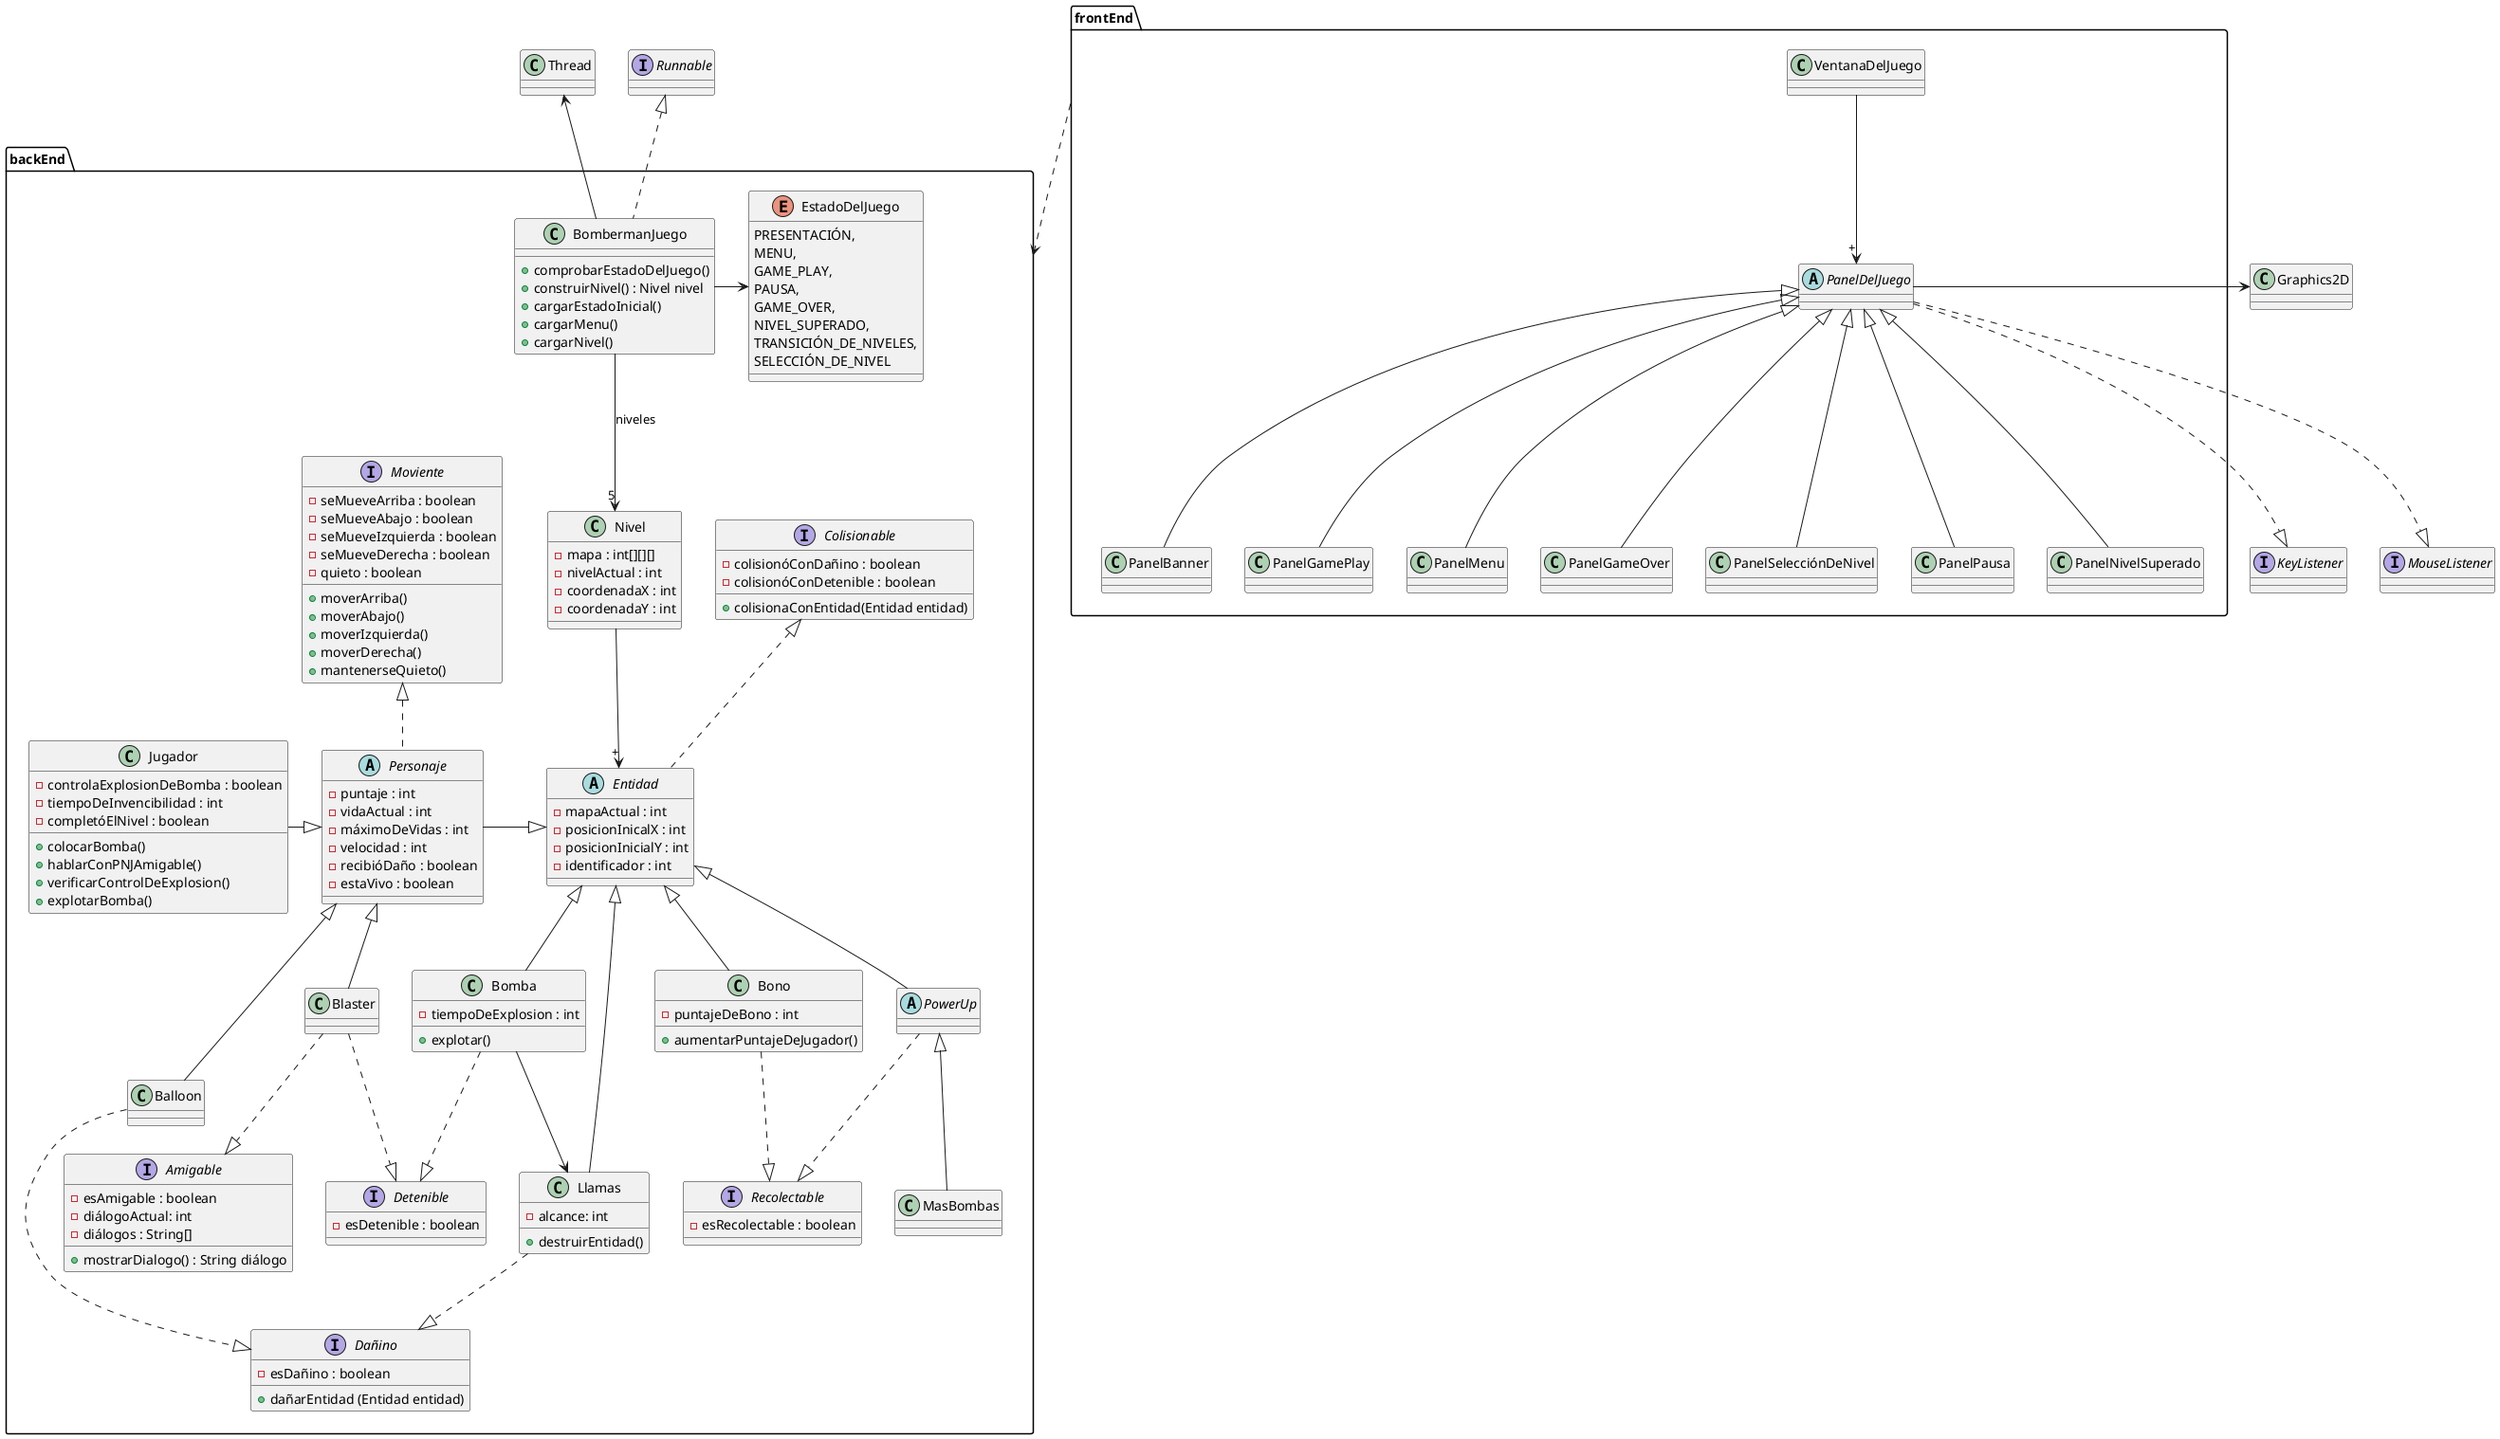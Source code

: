 @startuml
'https://plantuml.com/class-diagram

package "backEnd" {
    class BombermanJuego{

        + comprobarEstadoDelJuego()
        + construirNivel() : Nivel nivel
        + cargarEstadoInicial()
        + cargarMenu()
        + cargarNivel()
    }

    enum EstadoDelJuego {

        PRESENTACIÓN,
        MENU,
        GAME_PLAY,
        PAUSA,
        GAME_OVER,
        NIVEL_SUPERADO,
        TRANSICIÓN_DE_NIVELES,
        SELECCIÓN_DE_NIVEL
    }

    class Nivel {

        - mapa : int[][][]
        - nivelActual : int
        - coordenadaX : int
        - coordenadaY : int
    }

    abstract class Entidad {

        - mapaActual : int
        - posicionInicalX : int
        - posicionInicialY : int
        - identificador : int
    }

    abstract class Personaje {

        - puntaje : int
        - vidaActual : int
        - máximoDeVidas : int
        - velocidad : int
        - recibióDaño : boolean
        - estaVivo : boolean
    }

    class Jugador {

        - controlaExplosionDeBomba : boolean
        - tiempoDeInvencibilidad : int
        - completóElNivel : boolean
        + colocarBomba()
        + hablarConPNJAmigable()
        + verificarControlDeExplosion()
        + explotarBomba()
    }

    interface Moviente {
        - seMueveArriba : boolean
        - seMueveAbajo : boolean
        - seMueveIzquierda : boolean
        - seMueveDerecha : boolean
        - quieto : boolean

        + moverArriba()
        + moverAbajo()
        + moverIzquierda()
        + moverDerecha()
        + mantenerseQuieto()
    }
    interface Recolectable {

        - esRecolectable : boolean
    }

    interface Colisionable {

        - colisionóConDañino : boolean
        - colisionóConDetenible : boolean
        + colisionaConEntidad(Entidad entidad)
    }

    interface Amigable {

        - esAmigable : boolean
        - diálogoActual: int
        - diálogos : String[]
        + mostrarDialogo() : String diálogo
    }

    interface Dañino {

        - esDañino : boolean
        + dañarEntidad (Entidad entidad)
    }

    interface Detenible {

        - esDetenible : boolean
    }


    class Balloon
    class Blaster

    class Bomba {

        - tiempoDeExplosion : int
        + explotar()
    }

    class Llamas {

        - alcance: int
        + destruirEntidad()
    }

    class Bono {

        - puntajeDeBono : int
        + aumentarPuntajeDeJugador()
    }

    abstract class PowerUp {

    }

    class MasBombas

}

package "frontEnd"{

    class VentanaDelJuego
    abstract class PanelDelJuego
    class PanelBanner
    class PanelGamePlay
    class PanelMenu
    class PanelGameOver
    class PanelSelecciónDeNivel
    class PanelPausa
    class PanelNivelSuperado
}

"frontEnd"..>"backEnd"

interface Runnable
interface KeyListener
interface MouseListener

BombermanJuego            --> "5"   Nivel: niveles
BombermanJuego           -r->       EstadoDelJuego
BombermanJuego           .u.|>      Runnable
BombermanJuego            -u->      Thread
Entidad                 .u.|>       Colisionable
Nivel                     --> "+"   Entidad
Personaje               -r-|>       Entidad
Bomba                   -u-|>       Entidad
Bomba                    -d->       Llamas
Bomba                    ..|>       Detenible
Blaster                  ..|>       Detenible
Llamas                  -l-|>       Entidad
Llamas                   ..|>       Dañino
PowerUp                 -u-|>       Entidad
PowerUp                  ..|>       Recolectable
MasBombas               -u-|>       PowerUp
Bono                    -u-|>       Entidad
Bono                     ..|>       Recolectable
Personaje               .u.|>       Moviente
Jugador                 -r-|>       Personaje
Balloon                 -u-|>       Personaje
Balloon                  ..|>       Dañino
Blaster                 -u-|>       Personaje
Blaster                  ..|>       Amigable


VentanaDelJuego --> "+" PanelDelJuego
PanelDelJuego ..|> KeyListener
PanelDelJuego ..|> MouseListener
PanelDelJuego -r-> Graphics2D
PanelBanner-u-|>PanelDelJuego
PanelGamePlay-u-|>PanelDelJuego
PanelPausa-u-|>PanelDelJuego
PanelMenu-u-|>PanelDelJuego
PanelNivelSuperado-u-|>PanelDelJuego
PanelGameOver -u-|>PanelDelJuego
PanelSelecciónDeNivel-u-|>PanelDelJuego
@enduml